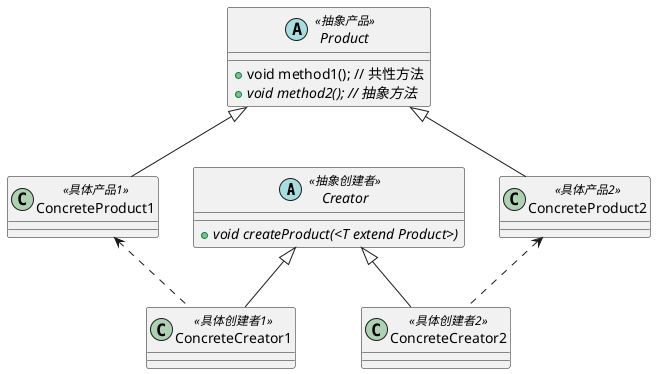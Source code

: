 @startuml
abstract class Creator<<抽象创建者>>{
+ {abstract} void createProduct(<T extend Product>)
}


class ConcreteCreator1 <<具体创建者1>>{}
class ConcreteCreator2 <<具体创建者2>>{}



Creator <|-- ConcreteCreator1
Creator <|-- ConcreteCreator2




class ConcreteProduct1 <<具体产品1>>{}
class ConcreteProduct2 <<具体产品2>>{}

abstract class Product <<抽象产品>> {
+ void method1(); // 共性方法
+ {abstract} void method2(); // 抽象方法
}

Product <|-- ConcreteProduct1
Product <|-- ConcreteProduct2

ConcreteProduct1 <.. ConcreteCreator1
ConcreteProduct2 <.. ConcreteCreator2

@enduml
